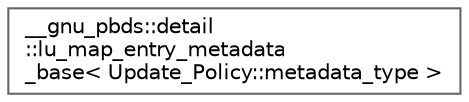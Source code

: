 digraph "Graphical Class Hierarchy"
{
 // LATEX_PDF_SIZE
  bgcolor="transparent";
  edge [fontname=Helvetica,fontsize=10,labelfontname=Helvetica,labelfontsize=10];
  node [fontname=Helvetica,fontsize=10,shape=box,height=0.2,width=0.4];
  rankdir="LR";
  Node0 [id="Node000000",label="__gnu_pbds::detail\l::lu_map_entry_metadata\l_base\< Update_Policy::metadata_type \>",height=0.2,width=0.4,color="grey40", fillcolor="white", style="filled",URL="$struct____gnu__pbds_1_1detail_1_1lu__map__entry__metadata__base.html",tooltip=" "];
}
